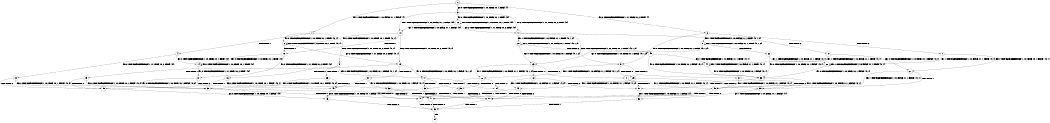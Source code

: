 digraph BCG {
size = "7, 10.5";
center = TRUE;
node [shape = circle];
0 [peripheries = 2];
0 -> 1 [label = "EX !1 !ATOMIC_EXCH_BRANCH (1, +0, FALSE, +1, 1, FALSE) !{}"];
0 -> 2 [label = "EX !2 !ATOMIC_EXCH_BRANCH (1, +1, TRUE, +0, 2, TRUE) !{}"];
0 -> 3 [label = "EX !0 !ATOMIC_EXCH_BRANCH (1, +0, TRUE, +0, 1, TRUE) !{}"];
1 -> 4 [label = "TERMINATE !1"];
1 -> 5 [label = "EX !2 !ATOMIC_EXCH_BRANCH (1, +1, TRUE, +0, 2, TRUE) !{0, 1}"];
1 -> 6 [label = "EX !0 !ATOMIC_EXCH_BRANCH (1, +0, TRUE, +0, 1, TRUE) !{0, 1}"];
2 -> 7 [label = "TERMINATE !2"];
2 -> 8 [label = "EX !1 !ATOMIC_EXCH_BRANCH (1, +0, FALSE, +1, 1, TRUE) !{0, 1, 2}"];
2 -> 9 [label = "EX !0 !ATOMIC_EXCH_BRANCH (1, +0, TRUE, +0, 1, FALSE) !{0, 1, 2}"];
3 -> 10 [label = "EX !1 !ATOMIC_EXCH_BRANCH (1, +0, FALSE, +1, 1, FALSE) !{0}"];
3 -> 11 [label = "EX !2 !ATOMIC_EXCH_BRANCH (1, +1, TRUE, +0, 2, TRUE) !{0}"];
3 -> 12 [label = "EX !0 !ATOMIC_EXCH_BRANCH (1, +0, TRUE, +0, 1, TRUE) !{0}"];
4 -> 13 [label = "EX !2 !ATOMIC_EXCH_BRANCH (1, +1, TRUE, +0, 2, TRUE) !{0}"];
4 -> 14 [label = "EX !0 !ATOMIC_EXCH_BRANCH (1, +0, TRUE, +0, 1, TRUE) !{0}"];
5 -> 15 [label = "TERMINATE !1"];
5 -> 16 [label = "TERMINATE !2"];
5 -> 17 [label = "EX !0 !ATOMIC_EXCH_BRANCH (1, +0, TRUE, +0, 1, FALSE) !{0, 1, 2}"];
6 -> 18 [label = "TERMINATE !1"];
6 -> 19 [label = "EX !2 !ATOMIC_EXCH_BRANCH (1, +1, TRUE, +0, 2, TRUE) !{0, 1}"];
6 -> 6 [label = "EX !0 !ATOMIC_EXCH_BRANCH (1, +0, TRUE, +0, 1, TRUE) !{0, 1}"];
7 -> 20 [label = "EX !1 !ATOMIC_EXCH_BRANCH (1, +0, FALSE, +1, 1, TRUE) !{0, 1}"];
7 -> 21 [label = "EX !0 !ATOMIC_EXCH_BRANCH (1, +0, TRUE, +0, 1, FALSE) !{0, 1}"];
8 -> 22 [label = "TERMINATE !2"];
8 -> 23 [label = "EX !0 !ATOMIC_EXCH_BRANCH (1, +0, TRUE, +0, 1, FALSE) !{0, 1, 2}"];
8 -> 8 [label = "EX !1 !ATOMIC_EXCH_BRANCH (1, +0, FALSE, +1, 1, TRUE) !{0, 1, 2}"];
9 -> 24 [label = "TERMINATE !2"];
9 -> 25 [label = "TERMINATE !0"];
9 -> 26 [label = "EX !1 !ATOMIC_EXCH_BRANCH (1, +0, FALSE, +1, 1, FALSE) !{0, 1, 2}"];
10 -> 18 [label = "TERMINATE !1"];
10 -> 19 [label = "EX !2 !ATOMIC_EXCH_BRANCH (1, +1, TRUE, +0, 2, TRUE) !{0, 1}"];
10 -> 6 [label = "EX !0 !ATOMIC_EXCH_BRANCH (1, +0, TRUE, +0, 1, TRUE) !{0, 1}"];
11 -> 27 [label = "TERMINATE !2"];
11 -> 28 [label = "EX !1 !ATOMIC_EXCH_BRANCH (1, +0, FALSE, +1, 1, TRUE) !{0, 1, 2}"];
11 -> 9 [label = "EX !0 !ATOMIC_EXCH_BRANCH (1, +0, TRUE, +0, 1, FALSE) !{0, 1, 2}"];
12 -> 10 [label = "EX !1 !ATOMIC_EXCH_BRANCH (1, +0, FALSE, +1, 1, FALSE) !{0}"];
12 -> 11 [label = "EX !2 !ATOMIC_EXCH_BRANCH (1, +1, TRUE, +0, 2, TRUE) !{0}"];
12 -> 12 [label = "EX !0 !ATOMIC_EXCH_BRANCH (1, +0, TRUE, +0, 1, TRUE) !{0}"];
13 -> 29 [label = "TERMINATE !2"];
13 -> 30 [label = "EX !0 !ATOMIC_EXCH_BRANCH (1, +0, TRUE, +0, 1, FALSE) !{0, 2}"];
14 -> 31 [label = "EX !2 !ATOMIC_EXCH_BRANCH (1, +1, TRUE, +0, 2, TRUE) !{0}"];
14 -> 14 [label = "EX !0 !ATOMIC_EXCH_BRANCH (1, +0, TRUE, +0, 1, TRUE) !{0}"];
15 -> 29 [label = "TERMINATE !2"];
15 -> 30 [label = "EX !0 !ATOMIC_EXCH_BRANCH (1, +0, TRUE, +0, 1, FALSE) !{0, 2}"];
16 -> 29 [label = "TERMINATE !1"];
16 -> 32 [label = "EX !0 !ATOMIC_EXCH_BRANCH (1, +0, TRUE, +0, 1, FALSE) !{0, 1}"];
17 -> 33 [label = "TERMINATE !1"];
17 -> 34 [label = "TERMINATE !2"];
17 -> 35 [label = "TERMINATE !0"];
18 -> 31 [label = "EX !2 !ATOMIC_EXCH_BRANCH (1, +1, TRUE, +0, 2, TRUE) !{0}"];
18 -> 14 [label = "EX !0 !ATOMIC_EXCH_BRANCH (1, +0, TRUE, +0, 1, TRUE) !{0}"];
19 -> 36 [label = "TERMINATE !1"];
19 -> 37 [label = "TERMINATE !2"];
19 -> 17 [label = "EX !0 !ATOMIC_EXCH_BRANCH (1, +0, TRUE, +0, 1, FALSE) !{0, 1, 2}"];
20 -> 38 [label = "EX !0 !ATOMIC_EXCH_BRANCH (1, +0, TRUE, +0, 1, FALSE) !{0, 1}"];
20 -> 20 [label = "EX !1 !ATOMIC_EXCH_BRANCH (1, +0, FALSE, +1, 1, TRUE) !{0, 1}"];
21 -> 39 [label = "TERMINATE !0"];
21 -> 40 [label = "EX !1 !ATOMIC_EXCH_BRANCH (1, +0, FALSE, +1, 1, FALSE) !{0, 1}"];
22 -> 38 [label = "EX !0 !ATOMIC_EXCH_BRANCH (1, +0, TRUE, +0, 1, FALSE) !{0, 1}"];
22 -> 20 [label = "EX !1 !ATOMIC_EXCH_BRANCH (1, +0, FALSE, +1, 1, TRUE) !{0, 1}"];
23 -> 41 [label = "TERMINATE !2"];
23 -> 42 [label = "TERMINATE !0"];
23 -> 26 [label = "EX !1 !ATOMIC_EXCH_BRANCH (1, +0, FALSE, +1, 1, FALSE) !{0, 1, 2}"];
24 -> 39 [label = "TERMINATE !0"];
24 -> 40 [label = "EX !1 !ATOMIC_EXCH_BRANCH (1, +0, FALSE, +1, 1, FALSE) !{0, 1}"];
25 -> 39 [label = "TERMINATE !2"];
25 -> 43 [label = "EX !1 !ATOMIC_EXCH_BRANCH (1, +0, FALSE, +1, 1, FALSE) !{1, 2}"];
26 -> 33 [label = "TERMINATE !1"];
26 -> 34 [label = "TERMINATE !2"];
26 -> 35 [label = "TERMINATE !0"];
27 -> 44 [label = "EX !1 !ATOMIC_EXCH_BRANCH (1, +0, FALSE, +1, 1, TRUE) !{0, 1}"];
27 -> 21 [label = "EX !0 !ATOMIC_EXCH_BRANCH (1, +0, TRUE, +0, 1, FALSE) !{0, 1}"];
28 -> 45 [label = "TERMINATE !2"];
28 -> 28 [label = "EX !1 !ATOMIC_EXCH_BRANCH (1, +0, FALSE, +1, 1, TRUE) !{0, 1, 2}"];
28 -> 23 [label = "EX !0 !ATOMIC_EXCH_BRANCH (1, +0, TRUE, +0, 1, FALSE) !{0, 1, 2}"];
29 -> 46 [label = "EX !0 !ATOMIC_EXCH_BRANCH (1, +0, TRUE, +0, 1, FALSE) !{0}"];
30 -> 47 [label = "TERMINATE !2"];
30 -> 48 [label = "TERMINATE !0"];
31 -> 49 [label = "TERMINATE !2"];
31 -> 30 [label = "EX !0 !ATOMIC_EXCH_BRANCH (1, +0, TRUE, +0, 1, FALSE) !{0, 2}"];
32 -> 47 [label = "TERMINATE !1"];
32 -> 50 [label = "TERMINATE !0"];
33 -> 47 [label = "TERMINATE !2"];
33 -> 48 [label = "TERMINATE !0"];
34 -> 47 [label = "TERMINATE !1"];
34 -> 50 [label = "TERMINATE !0"];
35 -> 48 [label = "TERMINATE !1"];
35 -> 50 [label = "TERMINATE !2"];
36 -> 49 [label = "TERMINATE !2"];
36 -> 30 [label = "EX !0 !ATOMIC_EXCH_BRANCH (1, +0, TRUE, +0, 1, FALSE) !{0, 2}"];
37 -> 49 [label = "TERMINATE !1"];
37 -> 32 [label = "EX !0 !ATOMIC_EXCH_BRANCH (1, +0, TRUE, +0, 1, FALSE) !{0, 1}"];
38 -> 51 [label = "TERMINATE !0"];
38 -> 40 [label = "EX !1 !ATOMIC_EXCH_BRANCH (1, +0, FALSE, +1, 1, FALSE) !{0, 1}"];
39 -> 52 [label = "EX !1 !ATOMIC_EXCH_BRANCH (1, +0, FALSE, +1, 1, FALSE) !{1}"];
40 -> 47 [label = "TERMINATE !1"];
40 -> 50 [label = "TERMINATE !0"];
41 -> 51 [label = "TERMINATE !0"];
41 -> 40 [label = "EX !1 !ATOMIC_EXCH_BRANCH (1, +0, FALSE, +1, 1, FALSE) !{0, 1}"];
42 -> 51 [label = "TERMINATE !2"];
42 -> 43 [label = "EX !1 !ATOMIC_EXCH_BRANCH (1, +0, FALSE, +1, 1, FALSE) !{1, 2}"];
43 -> 48 [label = "TERMINATE !1"];
43 -> 50 [label = "TERMINATE !2"];
44 -> 44 [label = "EX !1 !ATOMIC_EXCH_BRANCH (1, +0, FALSE, +1, 1, TRUE) !{0, 1}"];
44 -> 38 [label = "EX !0 !ATOMIC_EXCH_BRANCH (1, +0, TRUE, +0, 1, FALSE) !{0, 1}"];
45 -> 44 [label = "EX !1 !ATOMIC_EXCH_BRANCH (1, +0, FALSE, +1, 1, TRUE) !{0, 1}"];
45 -> 38 [label = "EX !0 !ATOMIC_EXCH_BRANCH (1, +0, TRUE, +0, 1, FALSE) !{0, 1}"];
46 -> 53 [label = "TERMINATE !0"];
47 -> 53 [label = "TERMINATE !0"];
48 -> 53 [label = "TERMINATE !2"];
49 -> 46 [label = "EX !0 !ATOMIC_EXCH_BRANCH (1, +0, TRUE, +0, 1, FALSE) !{0}"];
50 -> 53 [label = "TERMINATE !1"];
51 -> 52 [label = "EX !1 !ATOMIC_EXCH_BRANCH (1, +0, FALSE, +1, 1, FALSE) !{1}"];
52 -> 53 [label = "TERMINATE !1"];
53 -> 54 [label = "exit"];
}
